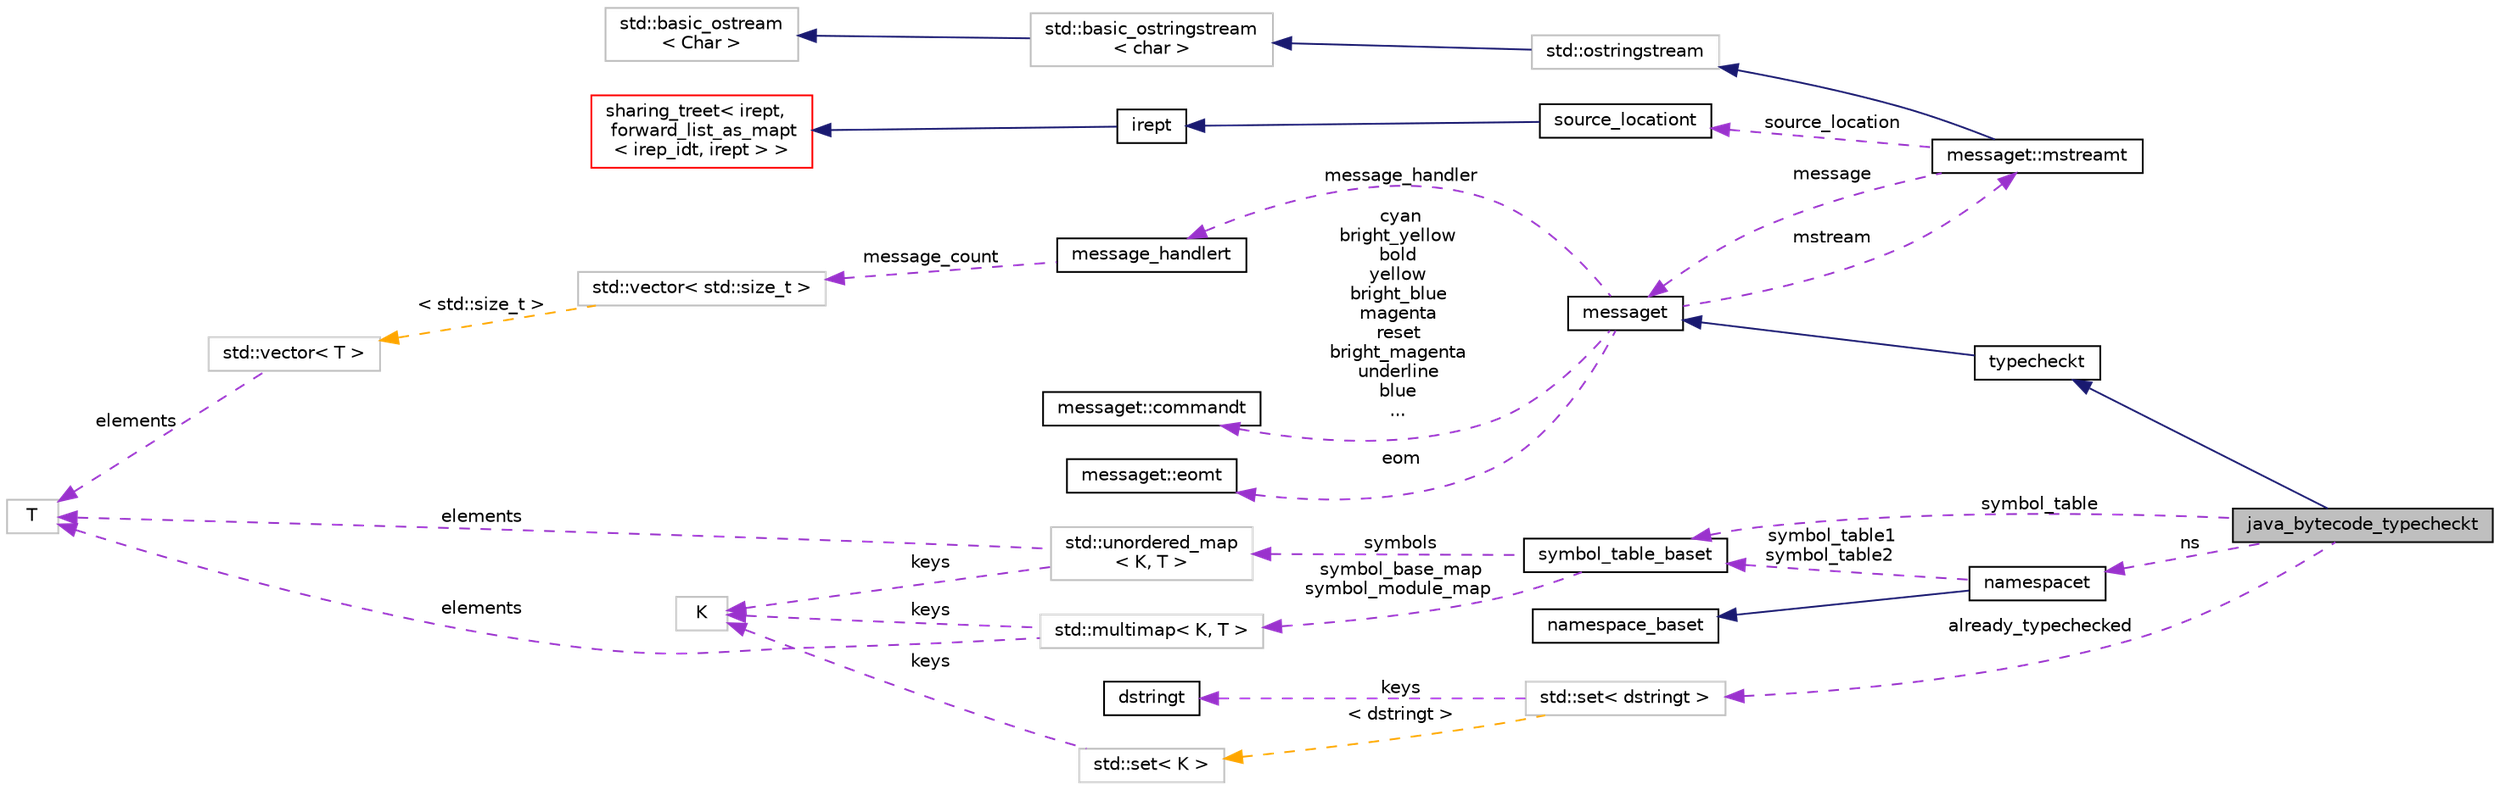 digraph "java_bytecode_typecheckt"
{
 // LATEX_PDF_SIZE
  bgcolor="transparent";
  edge [fontname="Helvetica",fontsize="10",labelfontname="Helvetica",labelfontsize="10"];
  node [fontname="Helvetica",fontsize="10",shape=record];
  rankdir="LR";
  Node1 [label="java_bytecode_typecheckt",height=0.2,width=0.4,color="black", fillcolor="grey75", style="filled", fontcolor="black",tooltip=" "];
  Node2 -> Node1 [dir="back",color="midnightblue",fontsize="10",style="solid",fontname="Helvetica"];
  Node2 [label="typecheckt",height=0.2,width=0.4,color="black",URL="$classtypecheckt.html",tooltip=" "];
  Node3 -> Node2 [dir="back",color="midnightblue",fontsize="10",style="solid",fontname="Helvetica"];
  Node3 [label="messaget",height=0.2,width=0.4,color="black",URL="$classmessaget.html",tooltip="Class that provides messages with a built-in verbosity 'level'."];
  Node4 -> Node3 [dir="back",color="darkorchid3",fontsize="10",style="dashed",label=" message_handler" ,fontname="Helvetica"];
  Node4 [label="message_handlert",height=0.2,width=0.4,color="black",URL="$classmessage__handlert.html",tooltip=" "];
  Node5 -> Node4 [dir="back",color="darkorchid3",fontsize="10",style="dashed",label=" message_count" ,fontname="Helvetica"];
  Node5 [label="std::vector\< std::size_t \>",height=0.2,width=0.4,color="grey75",tooltip=" "];
  Node6 -> Node5 [dir="back",color="orange",fontsize="10",style="dashed",label=" \< std::size_t \>" ,fontname="Helvetica"];
  Node6 [label="std::vector\< T \>",height=0.2,width=0.4,color="grey75",tooltip="STL class."];
  Node7 -> Node6 [dir="back",color="darkorchid3",fontsize="10",style="dashed",label=" elements" ,fontname="Helvetica"];
  Node7 [label="T",height=0.2,width=0.4,color="grey75",tooltip=" "];
  Node8 -> Node3 [dir="back",color="darkorchid3",fontsize="10",style="dashed",label=" cyan\nbright_yellow\nbold\nyellow\nbright_blue\nmagenta\nreset\nbright_magenta\nunderline\nblue\n..." ,fontname="Helvetica"];
  Node8 [label="messaget::commandt",height=0.2,width=0.4,color="black",URL="$classmessaget_1_1commandt.html",tooltip=" "];
  Node9 -> Node3 [dir="back",color="darkorchid3",fontsize="10",style="dashed",label=" mstream" ,fontname="Helvetica"];
  Node9 [label="messaget::mstreamt",height=0.2,width=0.4,color="black",URL="$classmessaget_1_1mstreamt.html",tooltip=" "];
  Node10 -> Node9 [dir="back",color="midnightblue",fontsize="10",style="solid",fontname="Helvetica"];
  Node10 [label="std::ostringstream",height=0.2,width=0.4,color="grey75",tooltip="STL class."];
  Node11 -> Node10 [dir="back",color="midnightblue",fontsize="10",style="solid",fontname="Helvetica"];
  Node11 [label="std::basic_ostringstream\l\< char \>",height=0.2,width=0.4,color="grey75",tooltip="STL class."];
  Node12 -> Node11 [dir="back",color="midnightblue",fontsize="10",style="solid",fontname="Helvetica"];
  Node12 [label="std::basic_ostream\l\< Char \>",height=0.2,width=0.4,color="grey75",tooltip="STL class."];
  Node3 -> Node9 [dir="back",color="darkorchid3",fontsize="10",style="dashed",label=" message" ,fontname="Helvetica"];
  Node15 -> Node9 [dir="back",color="darkorchid3",fontsize="10",style="dashed",label=" source_location" ,fontname="Helvetica"];
  Node15 [label="source_locationt",height=0.2,width=0.4,color="black",URL="$classsource__locationt.html",tooltip=" "];
  Node16 -> Node15 [dir="back",color="midnightblue",fontsize="10",style="solid",fontname="Helvetica"];
  Node16 [label="irept",height=0.2,width=0.4,color="black",URL="$classirept.html",tooltip="There are a large number of kinds of tree structured or tree-like data in CPROVER."];
  Node17 -> Node16 [dir="back",color="midnightblue",fontsize="10",style="solid",fontname="Helvetica"];
  Node17 [label="sharing_treet\< irept,\l forward_list_as_mapt\l\< irep_idt, irept \> \>",height=0.2,width=0.4,color="red",URL="$classsharing__treet.html",tooltip=" "];
  Node23 -> Node3 [dir="back",color="darkorchid3",fontsize="10",style="dashed",label=" eom" ,fontname="Helvetica"];
  Node23 [label="messaget::eomt",height=0.2,width=0.4,color="black",URL="$classmessaget_1_1eomt.html",tooltip=" "];
  Node24 -> Node1 [dir="back",color="darkorchid3",fontsize="10",style="dashed",label=" symbol_table" ,fontname="Helvetica"];
  Node24 [label="symbol_table_baset",height=0.2,width=0.4,color="black",URL="$classsymbol__table__baset.html",tooltip="The symbol table base class interface."];
  Node25 -> Node24 [dir="back",color="darkorchid3",fontsize="10",style="dashed",label=" symbol_base_map\nsymbol_module_map" ,fontname="Helvetica"];
  Node25 [label="std::multimap\< K, T \>",height=0.2,width=0.4,color="grey75",tooltip="STL class."];
  Node26 -> Node25 [dir="back",color="darkorchid3",fontsize="10",style="dashed",label=" keys" ,fontname="Helvetica"];
  Node26 [label="K",height=0.2,width=0.4,color="grey75",tooltip=" "];
  Node7 -> Node25 [dir="back",color="darkorchid3",fontsize="10",style="dashed",label=" elements" ,fontname="Helvetica"];
  Node27 -> Node24 [dir="back",color="darkorchid3",fontsize="10",style="dashed",label=" symbols" ,fontname="Helvetica"];
  Node27 [label="std::unordered_map\l\< K, T \>",height=0.2,width=0.4,color="grey75",tooltip="STL class."];
  Node26 -> Node27 [dir="back",color="darkorchid3",fontsize="10",style="dashed",label=" keys" ,fontname="Helvetica"];
  Node7 -> Node27 [dir="back",color="darkorchid3",fontsize="10",style="dashed",label=" elements" ,fontname="Helvetica"];
  Node28 -> Node1 [dir="back",color="darkorchid3",fontsize="10",style="dashed",label=" ns" ,fontname="Helvetica"];
  Node28 [label="namespacet",height=0.2,width=0.4,color="black",URL="$classnamespacet.html",tooltip="A namespacet is essentially one or two symbol tables bound together, to allow for symbol lookups in t..."];
  Node29 -> Node28 [dir="back",color="midnightblue",fontsize="10",style="solid",fontname="Helvetica"];
  Node29 [label="namespace_baset",height=0.2,width=0.4,color="black",URL="$classnamespace__baset.html",tooltip="Basic interface for a namespace."];
  Node24 -> Node28 [dir="back",color="darkorchid3",fontsize="10",style="dashed",label=" symbol_table1\nsymbol_table2" ,fontname="Helvetica"];
  Node30 -> Node1 [dir="back",color="darkorchid3",fontsize="10",style="dashed",label=" already_typechecked" ,fontname="Helvetica"];
  Node30 [label="std::set\< dstringt \>",height=0.2,width=0.4,color="grey75",tooltip=" "];
  Node21 -> Node30 [dir="back",color="darkorchid3",fontsize="10",style="dashed",label=" keys" ,fontname="Helvetica"];
  Node21 [label="dstringt",height=0.2,width=0.4,color="black",URL="$classdstringt.html",tooltip="dstringt has one field, an unsigned integer no which is an index into a static table of strings."];
  Node31 -> Node30 [dir="back",color="orange",fontsize="10",style="dashed",label=" \< dstringt \>" ,fontname="Helvetica"];
  Node31 [label="std::set\< K \>",height=0.2,width=0.4,color="grey75",tooltip="STL class."];
  Node26 -> Node31 [dir="back",color="darkorchid3",fontsize="10",style="dashed",label=" keys" ,fontname="Helvetica"];
}
